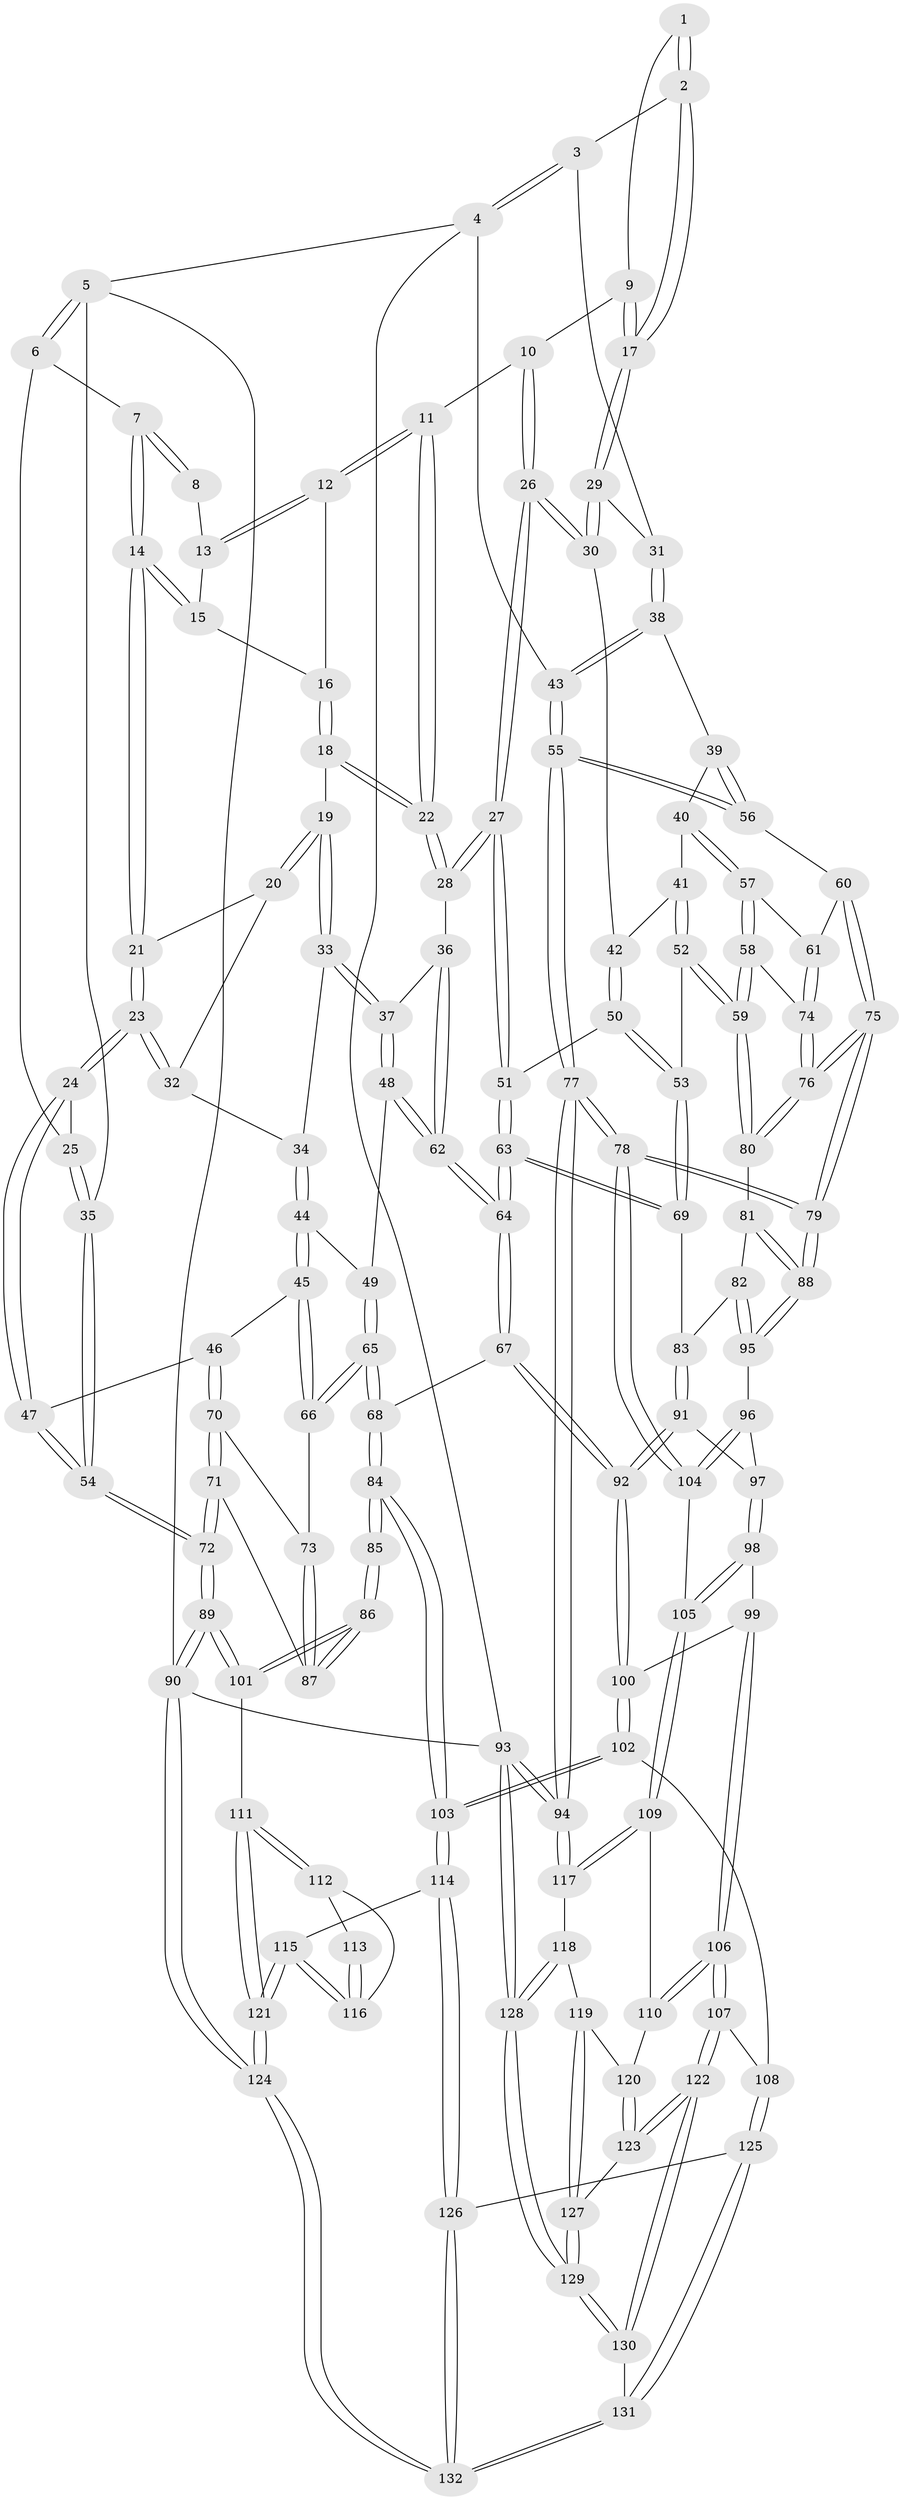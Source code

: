 // Generated by graph-tools (version 1.1) at 2025/01/03/09/25 05:01:26]
// undirected, 132 vertices, 327 edges
graph export_dot {
graph [start="1"]
  node [color=gray90,style=filled];
  1 [pos="+0.5290933031348316+0"];
  2 [pos="+1+0"];
  3 [pos="+1+0"];
  4 [pos="+1+0"];
  5 [pos="+0+0"];
  6 [pos="+0.04322336745043144+0"];
  7 [pos="+0.056335929178458935+0"];
  8 [pos="+0.45945660275577915+0"];
  9 [pos="+0.5605995678787263+0.07938249440285686"];
  10 [pos="+0.5267395005066707+0.12173620165228287"];
  11 [pos="+0.5031644963441801+0.12106488037393048"];
  12 [pos="+0.4901112299307681+0.11691551377632992"];
  13 [pos="+0.4365807690601818+0.05524018129521755"];
  14 [pos="+0.13735819036225863+0"];
  15 [pos="+0.37403482005248717+0.09570590548238793"];
  16 [pos="+0.389049313717976+0.12487748612911036"];
  17 [pos="+0.7198977285434599+0.12571152261170215"];
  18 [pos="+0.3707782060844917+0.22064262821322403"];
  19 [pos="+0.3640163150285318+0.22126858164221122"];
  20 [pos="+0.21359144567512237+0.14093574857187968"];
  21 [pos="+0.14003670683883393+0"];
  22 [pos="+0.38816155510239725+0.23036652139193653"];
  23 [pos="+0.08963599382224742+0.2848764957236049"];
  24 [pos="+0.0846237760728045+0.28997487033360575"];
  25 [pos="+0.04937748380207533+0.2436438003264516"];
  26 [pos="+0.5510481421418029+0.272146409319933"];
  27 [pos="+0.5355619483234807+0.2916428989488296"];
  28 [pos="+0.4066973504409448+0.24756943231754283"];
  29 [pos="+0.7198304935474692+0.17470112324006584"];
  30 [pos="+0.6945694532475735+0.2320769913987348"];
  31 [pos="+0.9015076243317445+0.23452223540391456"];
  32 [pos="+0.1996456555910389+0.20547635020519678"];
  33 [pos="+0.30191075395171746+0.2892442932541972"];
  34 [pos="+0.22737645514256105+0.27448524322771"];
  35 [pos="+0+0.18613974000123676"];
  36 [pos="+0.37180585259298227+0.35330031299743847"];
  37 [pos="+0.30475350527623557+0.31017546300842463"];
  38 [pos="+0.9017701515577716+0.23602313279472528"];
  39 [pos="+0.8879174587441143+0.29021087554261693"];
  40 [pos="+0.8523637491420688+0.3181291446475206"];
  41 [pos="+0.7410622553735445+0.29428771716969715"];
  42 [pos="+0.7048620353974517+0.25024032073822605"];
  43 [pos="+1+0.3225145916273321"];
  44 [pos="+0.20088127860441984+0.3416308486458736"];
  45 [pos="+0.11929363878890371+0.3724528044388285"];
  46 [pos="+0.11048487661610178+0.36936980919372403"];
  47 [pos="+0.07891770571076759+0.34718378244396325"];
  48 [pos="+0.27889928670559705+0.3653352104523492"];
  49 [pos="+0.25695077378504383+0.37383217082948506"];
  50 [pos="+0.6502320287725835+0.39641724018486363"];
  51 [pos="+0.534481715920234+0.3423656451157052"];
  52 [pos="+0.7253325715117857+0.42991984431116337"];
  53 [pos="+0.6911474342383852+0.432901559177855"];
  54 [pos="+0+0.4325698207609999"];
  55 [pos="+1+0.37301868227815216"];
  56 [pos="+0.99964418389+0.3872979634140544"];
  57 [pos="+0.8455375598105224+0.360284790318362"];
  58 [pos="+0.8263066891498589+0.4260410909015997"];
  59 [pos="+0.7703313776555587+0.45309798255834527"];
  60 [pos="+0.9746125325010292+0.4081640768608098"];
  61 [pos="+0.9600954678585223+0.41387292494877725"];
  62 [pos="+0.38567619010301896+0.4179224796156084"];
  63 [pos="+0.4487042557730175+0.4973817246677478"];
  64 [pos="+0.4403522875761541+0.5026600851827092"];
  65 [pos="+0.2485403056842703+0.4942848123391783"];
  66 [pos="+0.1892846065864945+0.48484563872899666"];
  67 [pos="+0.41456769637160756+0.541959770464942"];
  68 [pos="+0.35586938777580773+0.5656966685897"];
  69 [pos="+0.61698250527378+0.5213907638547981"];
  70 [pos="+0.06156115583457911+0.513480263916198"];
  71 [pos="+0.0374044269897949+0.5317814383542203"];
  72 [pos="+0+0.5092729993744398"];
  73 [pos="+0.17918408663247312+0.49334045410247435"];
  74 [pos="+0.8871111187853423+0.4536188262942441"];
  75 [pos="+0.9503077790668251+0.6278670296702891"];
  76 [pos="+0.9179172194846293+0.5614946937213738"];
  77 [pos="+1+0.8513160528318016"];
  78 [pos="+1+0.7607759830470879"];
  79 [pos="+0.958401037888314+0.6539716461739027"];
  80 [pos="+0.7722425404553716+0.47272834282687226"];
  81 [pos="+0.7667974819494627+0.5317768894255893"];
  82 [pos="+0.7090849118404963+0.5809128640467925"];
  83 [pos="+0.639940780378781+0.5540569103631392"];
  84 [pos="+0.260698896356004+0.7128018706868428"];
  85 [pos="+0.19054895732920912+0.7013999174005378"];
  86 [pos="+0.13843669317088864+0.680893625869951"];
  87 [pos="+0.12220314175379479+0.6224208084659781"];
  88 [pos="+0.8869536048257645+0.6394810138623259"];
  89 [pos="+0+0.7430006044765713"];
  90 [pos="+0+1"];
  91 [pos="+0.6183781693459999+0.6219212809281413"];
  92 [pos="+0.5263699602369147+0.6918241105251854"];
  93 [pos="+1+1"];
  94 [pos="+1+0.8672535325592867"];
  95 [pos="+0.7282818894902129+0.6708053705390068"];
  96 [pos="+0.728192352335694+0.6709293953016751"];
  97 [pos="+0.639573891446672+0.6376279402797544"];
  98 [pos="+0.6345441289693867+0.7271784218595717"];
  99 [pos="+0.5347555706098738+0.7166664055626825"];
  100 [pos="+0.5328692710717384+0.7148662416750209"];
  101 [pos="+0+0.741165089669844"];
  102 [pos="+0.40832655551140223+0.7973433932188295"];
  103 [pos="+0.29536839549123106+0.8036731876892387"];
  104 [pos="+0.702155614110809+0.7374430942091661"];
  105 [pos="+0.6996751461688743+0.7409908089170116"];
  106 [pos="+0.5614507619135352+0.8610988237625036"];
  107 [pos="+0.5609804688538542+0.8637279799918018"];
  108 [pos="+0.4921112177227088+0.8783074823898377"];
  109 [pos="+0.7035354819837971+0.7670683210051117"];
  110 [pos="+0.6953558694701373+0.781832152908452"];
  111 [pos="+0.06884977586261497+0.8318077805757997"];
  112 [pos="+0.09467768031239653+0.8284418640544658"];
  113 [pos="+0.17919070765426964+0.7196876566040623"];
  114 [pos="+0.2952489553866346+0.8043931421711612"];
  115 [pos="+0.1719104898622857+0.8946897718195792"];
  116 [pos="+0.1267204358407622+0.8419007555711011"];
  117 [pos="+0.7875180594537373+0.8284713797129211"];
  118 [pos="+0.7325921595138348+0.9024179278017277"];
  119 [pos="+0.7126334374780416+0.8974816958514348"];
  120 [pos="+0.6911947356565485+0.8282118411270735"];
  121 [pos="+0.09737322372108942+1"];
  122 [pos="+0.5884785392076257+0.9049791238625131"];
  123 [pos="+0.6150366365240438+0.9044570608478737"];
  124 [pos="+0+1"];
  125 [pos="+0.4665867798594135+0.909191216857716"];
  126 [pos="+0.3267323754013582+0.8968885002663918"];
  127 [pos="+0.6672851313020531+0.9167407568597407"];
  128 [pos="+1+1"];
  129 [pos="+0.7807789329207224+1"];
  130 [pos="+0.5421983303540195+1"];
  131 [pos="+0.46749853222095955+1"];
  132 [pos="+0.3280664588433277+1"];
  1 -- 2;
  1 -- 2;
  1 -- 9;
  2 -- 3;
  2 -- 17;
  2 -- 17;
  3 -- 4;
  3 -- 4;
  3 -- 31;
  4 -- 5;
  4 -- 43;
  4 -- 93;
  5 -- 6;
  5 -- 6;
  5 -- 35;
  5 -- 90;
  6 -- 7;
  6 -- 25;
  7 -- 8;
  7 -- 8;
  7 -- 14;
  7 -- 14;
  8 -- 13;
  9 -- 10;
  9 -- 17;
  9 -- 17;
  10 -- 11;
  10 -- 26;
  10 -- 26;
  11 -- 12;
  11 -- 12;
  11 -- 22;
  11 -- 22;
  12 -- 13;
  12 -- 13;
  12 -- 16;
  13 -- 15;
  14 -- 15;
  14 -- 15;
  14 -- 21;
  14 -- 21;
  15 -- 16;
  16 -- 18;
  16 -- 18;
  17 -- 29;
  17 -- 29;
  18 -- 19;
  18 -- 22;
  18 -- 22;
  19 -- 20;
  19 -- 20;
  19 -- 33;
  19 -- 33;
  20 -- 21;
  20 -- 32;
  21 -- 23;
  21 -- 23;
  22 -- 28;
  22 -- 28;
  23 -- 24;
  23 -- 24;
  23 -- 32;
  23 -- 32;
  24 -- 25;
  24 -- 47;
  24 -- 47;
  25 -- 35;
  25 -- 35;
  26 -- 27;
  26 -- 27;
  26 -- 30;
  26 -- 30;
  27 -- 28;
  27 -- 28;
  27 -- 51;
  27 -- 51;
  28 -- 36;
  29 -- 30;
  29 -- 30;
  29 -- 31;
  30 -- 42;
  31 -- 38;
  31 -- 38;
  32 -- 34;
  33 -- 34;
  33 -- 37;
  33 -- 37;
  34 -- 44;
  34 -- 44;
  35 -- 54;
  35 -- 54;
  36 -- 37;
  36 -- 62;
  36 -- 62;
  37 -- 48;
  37 -- 48;
  38 -- 39;
  38 -- 43;
  38 -- 43;
  39 -- 40;
  39 -- 56;
  39 -- 56;
  40 -- 41;
  40 -- 57;
  40 -- 57;
  41 -- 42;
  41 -- 52;
  41 -- 52;
  42 -- 50;
  42 -- 50;
  43 -- 55;
  43 -- 55;
  44 -- 45;
  44 -- 45;
  44 -- 49;
  45 -- 46;
  45 -- 66;
  45 -- 66;
  46 -- 47;
  46 -- 70;
  46 -- 70;
  47 -- 54;
  47 -- 54;
  48 -- 49;
  48 -- 62;
  48 -- 62;
  49 -- 65;
  49 -- 65;
  50 -- 51;
  50 -- 53;
  50 -- 53;
  51 -- 63;
  51 -- 63;
  52 -- 53;
  52 -- 59;
  52 -- 59;
  53 -- 69;
  53 -- 69;
  54 -- 72;
  54 -- 72;
  55 -- 56;
  55 -- 56;
  55 -- 77;
  55 -- 77;
  56 -- 60;
  57 -- 58;
  57 -- 58;
  57 -- 61;
  58 -- 59;
  58 -- 59;
  58 -- 74;
  59 -- 80;
  59 -- 80;
  60 -- 61;
  60 -- 75;
  60 -- 75;
  61 -- 74;
  61 -- 74;
  62 -- 64;
  62 -- 64;
  63 -- 64;
  63 -- 64;
  63 -- 69;
  63 -- 69;
  64 -- 67;
  64 -- 67;
  65 -- 66;
  65 -- 66;
  65 -- 68;
  65 -- 68;
  66 -- 73;
  67 -- 68;
  67 -- 92;
  67 -- 92;
  68 -- 84;
  68 -- 84;
  69 -- 83;
  70 -- 71;
  70 -- 71;
  70 -- 73;
  71 -- 72;
  71 -- 72;
  71 -- 87;
  72 -- 89;
  72 -- 89;
  73 -- 87;
  73 -- 87;
  74 -- 76;
  74 -- 76;
  75 -- 76;
  75 -- 76;
  75 -- 79;
  75 -- 79;
  76 -- 80;
  76 -- 80;
  77 -- 78;
  77 -- 78;
  77 -- 94;
  77 -- 94;
  78 -- 79;
  78 -- 79;
  78 -- 104;
  78 -- 104;
  79 -- 88;
  79 -- 88;
  80 -- 81;
  81 -- 82;
  81 -- 88;
  81 -- 88;
  82 -- 83;
  82 -- 95;
  82 -- 95;
  83 -- 91;
  83 -- 91;
  84 -- 85;
  84 -- 85;
  84 -- 103;
  84 -- 103;
  85 -- 86;
  85 -- 86;
  86 -- 87;
  86 -- 87;
  86 -- 101;
  86 -- 101;
  88 -- 95;
  88 -- 95;
  89 -- 90;
  89 -- 90;
  89 -- 101;
  89 -- 101;
  90 -- 124;
  90 -- 124;
  90 -- 93;
  91 -- 92;
  91 -- 92;
  91 -- 97;
  92 -- 100;
  92 -- 100;
  93 -- 94;
  93 -- 94;
  93 -- 128;
  93 -- 128;
  94 -- 117;
  94 -- 117;
  95 -- 96;
  96 -- 97;
  96 -- 104;
  96 -- 104;
  97 -- 98;
  97 -- 98;
  98 -- 99;
  98 -- 105;
  98 -- 105;
  99 -- 100;
  99 -- 106;
  99 -- 106;
  100 -- 102;
  100 -- 102;
  101 -- 111;
  102 -- 103;
  102 -- 103;
  102 -- 108;
  103 -- 114;
  103 -- 114;
  104 -- 105;
  105 -- 109;
  105 -- 109;
  106 -- 107;
  106 -- 107;
  106 -- 110;
  106 -- 110;
  107 -- 108;
  107 -- 122;
  107 -- 122;
  108 -- 125;
  108 -- 125;
  109 -- 110;
  109 -- 117;
  109 -- 117;
  110 -- 120;
  111 -- 112;
  111 -- 112;
  111 -- 121;
  111 -- 121;
  112 -- 113;
  112 -- 116;
  113 -- 116;
  113 -- 116;
  114 -- 115;
  114 -- 126;
  114 -- 126;
  115 -- 116;
  115 -- 116;
  115 -- 121;
  115 -- 121;
  117 -- 118;
  118 -- 119;
  118 -- 128;
  118 -- 128;
  119 -- 120;
  119 -- 127;
  119 -- 127;
  120 -- 123;
  120 -- 123;
  121 -- 124;
  121 -- 124;
  122 -- 123;
  122 -- 123;
  122 -- 130;
  122 -- 130;
  123 -- 127;
  124 -- 132;
  124 -- 132;
  125 -- 126;
  125 -- 131;
  125 -- 131;
  126 -- 132;
  126 -- 132;
  127 -- 129;
  127 -- 129;
  128 -- 129;
  128 -- 129;
  129 -- 130;
  129 -- 130;
  130 -- 131;
  131 -- 132;
  131 -- 132;
}
